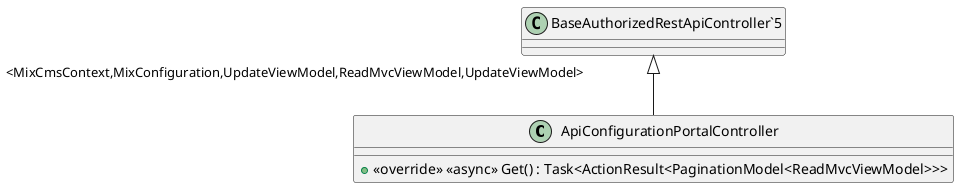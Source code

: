 @startuml
class ApiConfigurationPortalController {
    + <<override>> <<async>> Get() : Task<ActionResult<PaginationModel<ReadMvcViewModel>>>
}
"BaseAuthorizedRestApiController`5" "<MixCmsContext,MixConfiguration,UpdateViewModel,ReadMvcViewModel,UpdateViewModel>" <|-- ApiConfigurationPortalController
@enduml
